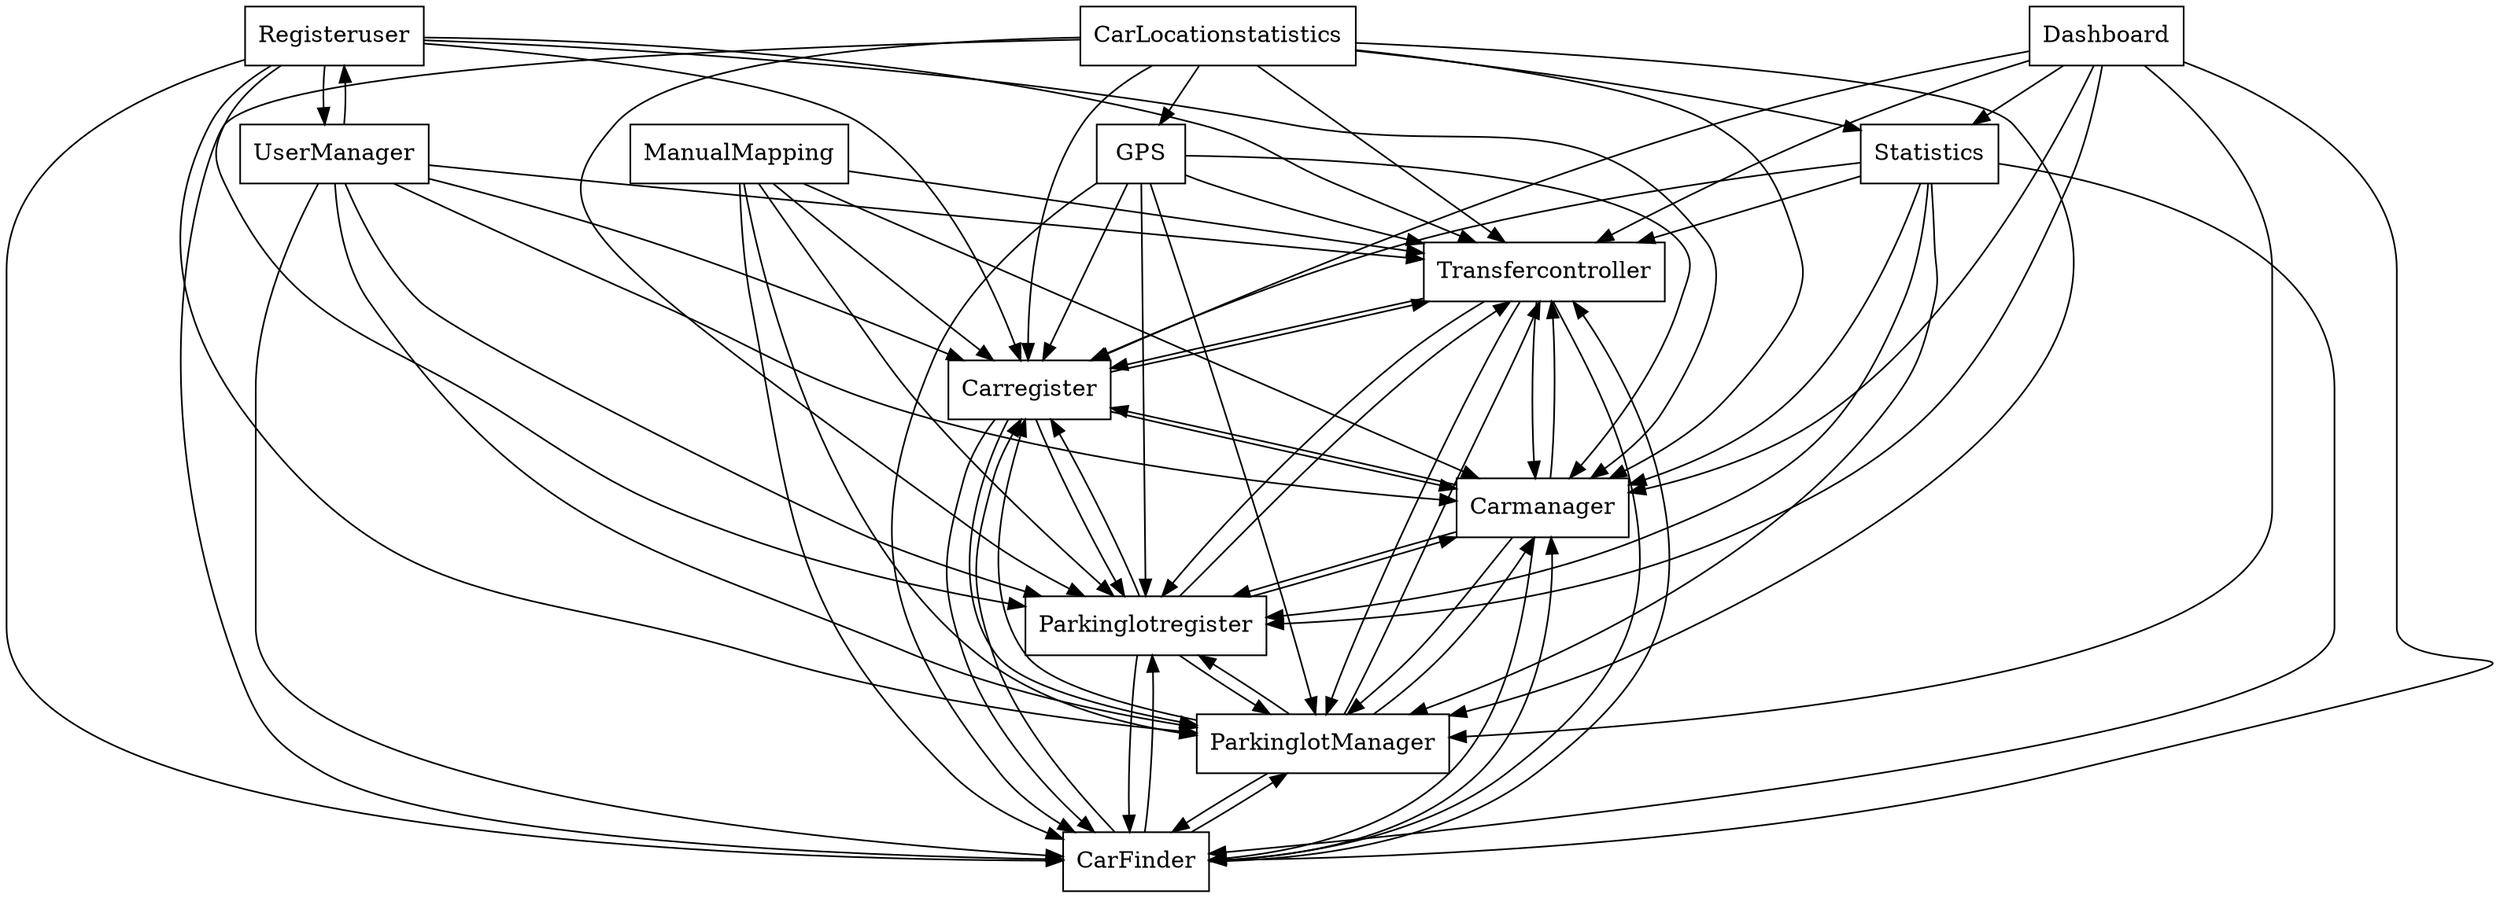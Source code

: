 digraph{
graph [rankdir=TB];
node [shape=box];
edge [arrowhead=normal];
0[label="Transfercontroller",]
1[label="CarLocationstatistics",]
2[label="Statistics",]
3[label="Dashboard",]
4[label="Carregister",]
5[label="Registeruser",]
6[label="CarFinder",]
7[label="ParkinglotManager",]
8[label="ManualMapping",]
9[label="Parkinglotregister",]
10[label="GPS",]
11[label="Carmanager",]
12[label="UserManager",]
0->4[label="",]
0->6[label="",]
0->7[label="",]
0->9[label="",]
0->11[label="",]
1->0[label="",]
1->2[label="",]
1->4[label="",]
1->6[label="",]
1->7[label="",]
1->9[label="",]
1->10[label="",]
1->11[label="",]
2->0[label="",]
2->4[label="",]
2->6[label="",]
2->7[label="",]
2->9[label="",]
2->11[label="",]
3->0[label="",]
3->2[label="",]
3->4[label="",]
3->6[label="",]
3->7[label="",]
3->9[label="",]
3->11[label="",]
4->0[label="",]
4->6[label="",]
4->7[label="",]
4->9[label="",]
4->11[label="",]
5->0[label="",]
5->4[label="",]
5->6[label="",]
5->7[label="",]
5->9[label="",]
5->11[label="",]
5->12[label="",]
6->0[label="",]
6->4[label="",]
6->7[label="",]
6->9[label="",]
6->11[label="",]
7->0[label="",]
7->4[label="",]
7->6[label="",]
7->9[label="",]
7->11[label="",]
8->0[label="",]
8->4[label="",]
8->6[label="",]
8->7[label="",]
8->9[label="",]
8->11[label="",]
9->0[label="",]
9->4[label="",]
9->6[label="",]
9->7[label="",]
9->11[label="",]
10->0[label="",]
10->4[label="",]
10->6[label="",]
10->7[label="",]
10->9[label="",]
10->11[label="",]
11->0[label="",]
11->4[label="",]
11->6[label="",]
11->7[label="",]
11->9[label="",]
12->0[label="",]
12->4[label="",]
12->5[label="",]
12->6[label="",]
12->7[label="",]
12->9[label="",]
12->11[label="",]
}
